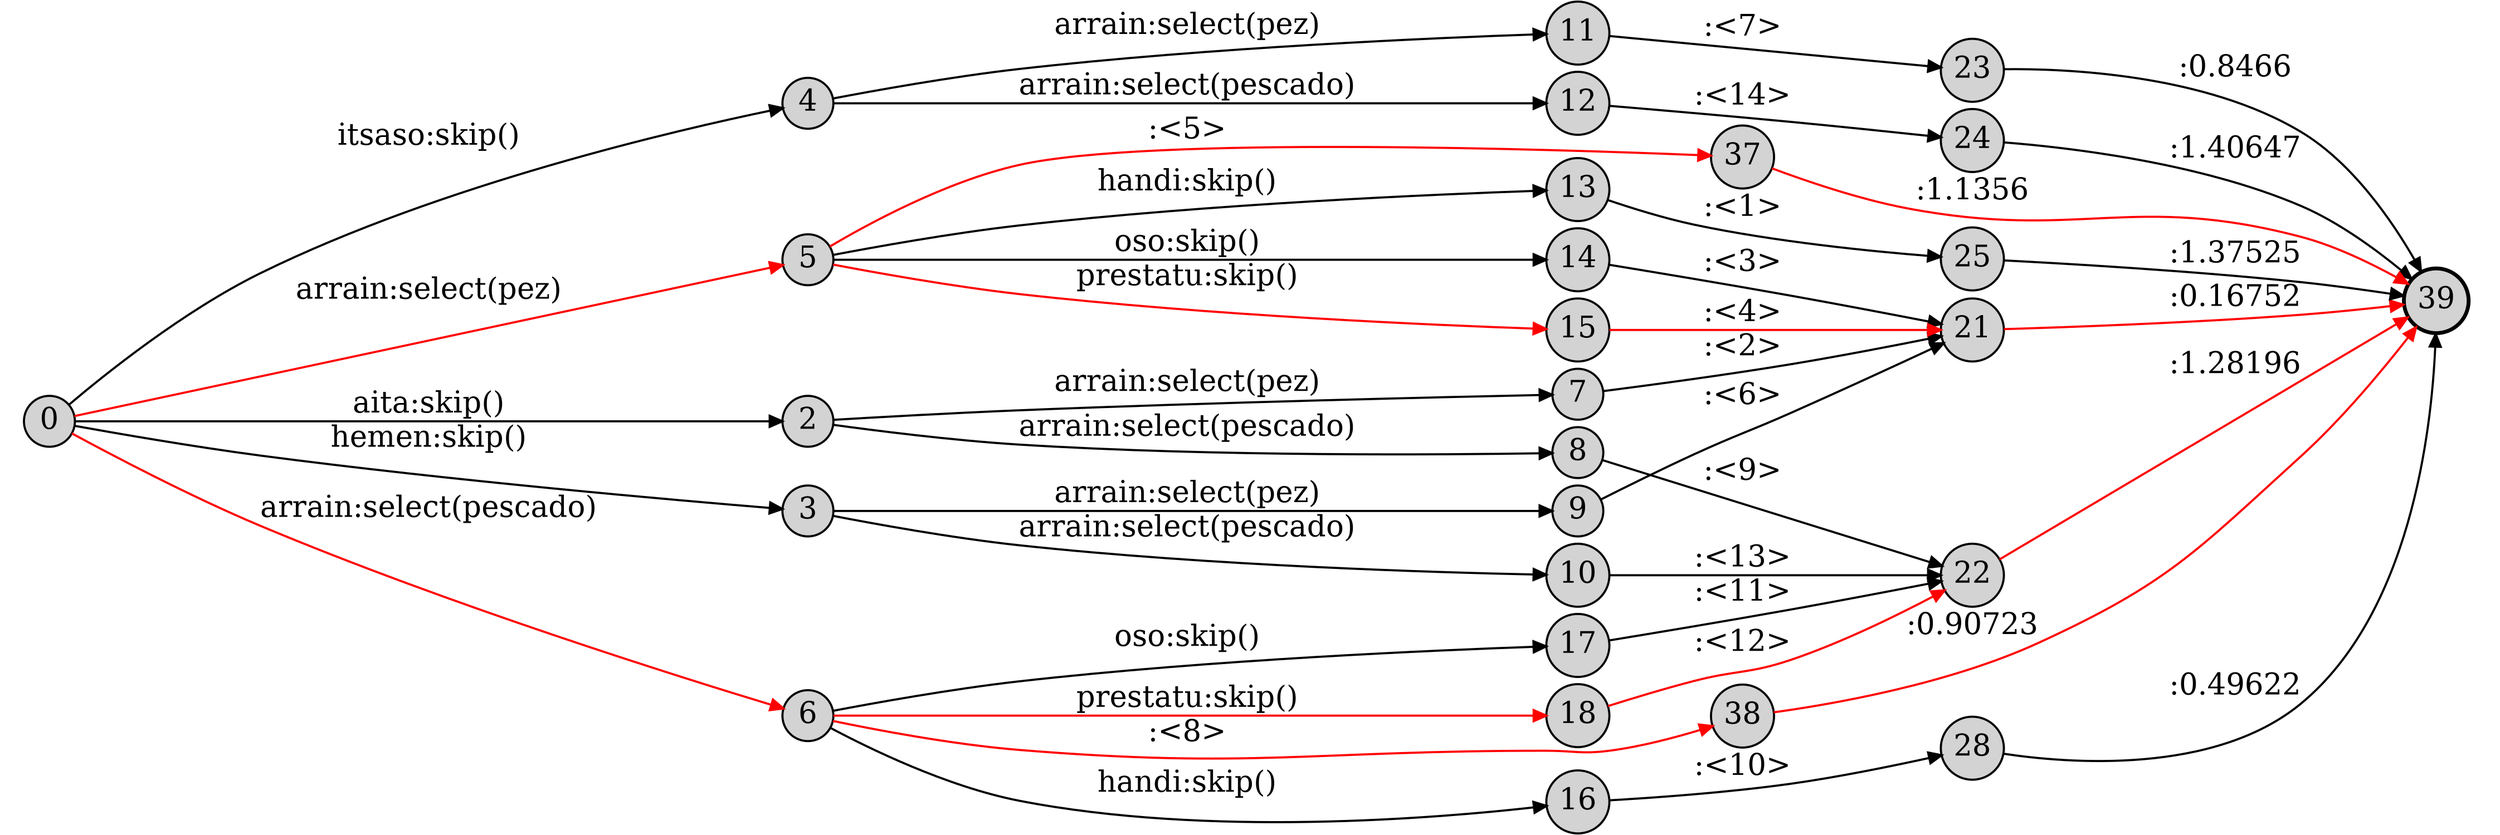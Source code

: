 digraph A {
rankdir = LR;
ratio="fill" ;
size="30,10";
edge [fontsize="70.0",penwidth="5.0",arrowsize="3.0"];
node [fontsize="70.0",penwidth="5.0"];
node [shape=circle,style=filled] 0
node [shape=circle,style=filled] 2
node [shape=circle,style=filled] 3
node [shape=circle,style=filled] 4
node [shape=circle,style=filled] 5
node [shape=circle,style=filled] 6
node [shape=circle,style=filled] 7
node [shape=circle,style=filled] 8
node [shape=circle,style=filled] 9
node [shape=circle,style=filled] 10
node [shape=circle,style=filled] 11
node [shape=circle,style=filled] 12
node [shape=circle,style=filled] 13
node [shape=circle,style=filled] 14
node [shape=circle,style=filled] 15
node [shape=circle,style=filled] 16
node [shape=circle,style=filled] 17
node [shape=circle,style=filled] 18
node [shape=circle,style=filled] 21
node [shape=circle,style=filled] 22
node [shape=circle,style=filled] 23
node [shape=circle,style=filled] 24
node [shape=circle,style=filled] 25
node [shape=circle,style=filled] 28
node [shape=circle,style=filled] 37
node [shape=circle,style=filled] 38
node [shape=doublecircle,style=filled] 39 


0 -> 5 [ label="arrain:select(pez)",color=red ];
0 -> 6 [ label="arrain:select(pescado)",color=red ];
0 -> 2 [ label="aita:skip()" ] ;
0 -> 3  [ label="hemen:skip()" ];
0 -> 4  [ label="itsaso:skip()" ];
2 -> 7  [ label="arrain:select(pez)" ];
2 -> 8  [ label="arrain:select(pescado)" ];
3 -> 9  [ label="arrain:select(pez)" ];
3 -> 10  [ label="arrain:select(pescado)" ];
4 -> 11  [ label="arrain:select(pez)" ];
4 -> 12 [ label="arrain:select(pescado)" ]; 
5 -> 13  [ label="handi:skip()" ];
5 -> 14  [ label="oso:skip()" ];
5 -> 15  [ label="prestatu:skip()",color=red ];
6 -> 16  [ label="handi:skip()" ];
6 -> 17  [ label="oso:skip()" ];
6 -> 18  [ label="prestatu:skip()",color=red ];
7 -> 21  [ label=":<2>" ];
8 -> 22  [ label=":<9>" ];
9 -> 21  [ label=":<6>" ];
10 -> 22  [ label=":<13>" ];
11 -> 23  [ label=":<7>" ];
12 -> 24  [ label=":<14>" ];
13 -> 25  [ label=":<1>" ];
14 -> 21  [ label=":<3>" ];
15 -> 21  [ label=":<4>",color=red ];
16 -> 28  [ label=":<10>" ];
17 -> 22  [ label=":<11>" ];
18 -> 22  [ label=":<12>",color=red ];
21 -> 39  [ label=":0.16752",color=red ];
22 -> 39  [ label=":1.28196",color=red ];
23 -> 39  [ label=":0.8466" ];
24 -> 39  [ label=":1.40647" ];
25 -> 39  [ label=":1.37525" ];
28 -> 39  [ label=":0.49622" ];

5 -> 37 [ label=":<5>",color=red ];
6 -> 38 [ label=":<8>",color=red] ;
37 -> 39 [ label=":1.1356",color=red];
38 -> 39 [ label=":0.90723",color=red];
}

